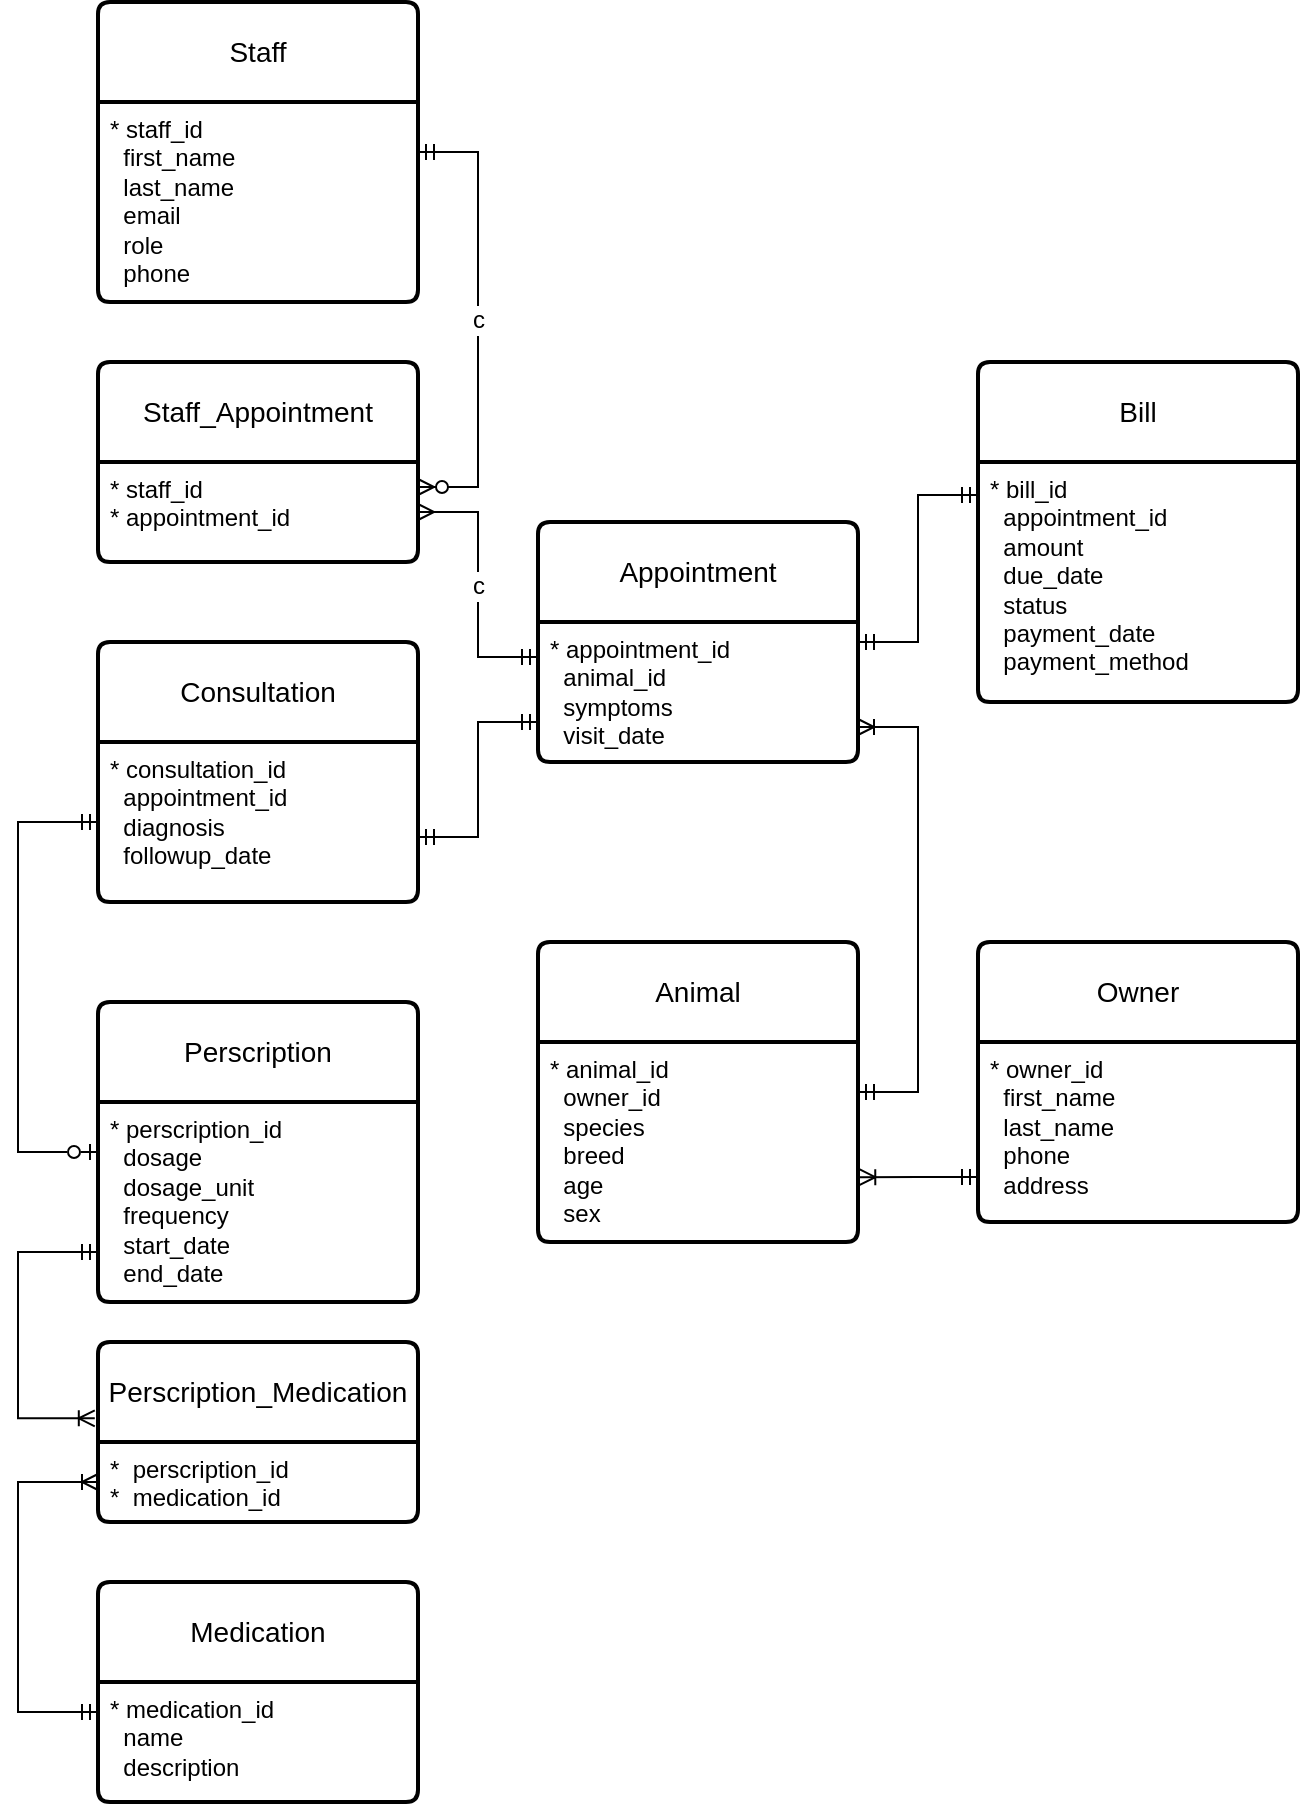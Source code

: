 <mxfile version="24.2.3" type="device">
  <diagram id="R2lEEEUBdFMjLlhIrx00" name="Page-1">
    <mxGraphModel dx="724" dy="1484" grid="1" gridSize="10" guides="1" tooltips="1" connect="1" arrows="1" fold="1" page="1" pageScale="1" pageWidth="850" pageHeight="1100" math="0" shadow="0" extFonts="Permanent Marker^https://fonts.googleapis.com/css?family=Permanent+Marker">
      <root>
        <mxCell id="0" />
        <mxCell id="1" parent="0" />
        <mxCell id="3tRXj6K25OxpeAvqdYS_-2" value="Animal" style="swimlane;childLayout=stackLayout;horizontal=1;startSize=50;horizontalStack=0;rounded=1;fontSize=14;fontStyle=0;strokeWidth=2;resizeParent=0;resizeLast=1;shadow=0;dashed=0;align=center;arcSize=4;whiteSpace=wrap;html=1;" parent="1" vertex="1">
          <mxGeometry x="340" y="330" width="160" height="150" as="geometry" />
        </mxCell>
        <mxCell id="3tRXj6K25OxpeAvqdYS_-3" value="&lt;div&gt;* animal_id&lt;/div&gt;&lt;div&gt;&amp;nbsp; owner_id&lt;/div&gt;&lt;div&gt;&amp;nbsp; species&lt;/div&gt;&lt;div&gt;&amp;nbsp; breed&lt;/div&gt;&lt;div&gt;&amp;nbsp; age&lt;/div&gt;&lt;div&gt;&amp;nbsp; sex&lt;br&gt;&lt;br&gt;&lt;/div&gt;" style="align=left;strokeColor=none;fillColor=none;spacingLeft=4;fontSize=12;verticalAlign=top;resizable=0;rotatable=0;part=1;html=1;" parent="3tRXj6K25OxpeAvqdYS_-2" vertex="1">
          <mxGeometry y="50" width="160" height="100" as="geometry" />
        </mxCell>
        <mxCell id="3tRXj6K25OxpeAvqdYS_-5" value="Staff" style="swimlane;childLayout=stackLayout;horizontal=1;startSize=50;horizontalStack=0;rounded=1;fontSize=14;fontStyle=0;strokeWidth=2;resizeParent=0;resizeLast=1;shadow=0;dashed=0;align=center;arcSize=4;whiteSpace=wrap;html=1;" parent="1" vertex="1">
          <mxGeometry x="120" y="-140" width="160" height="150" as="geometry" />
        </mxCell>
        <mxCell id="3tRXj6K25OxpeAvqdYS_-6" value="&lt;div&gt;* staff_id&lt;/div&gt;&lt;div&gt;&amp;nbsp; first_name&lt;div&gt;&amp;nbsp; last_name&lt;/div&gt;&lt;div&gt;&amp;nbsp; email&lt;/div&gt;&lt;div&gt;&amp;nbsp; role&lt;/div&gt;&lt;div&gt;&amp;nbsp; phone&lt;/div&gt;&lt;/div&gt;" style="align=left;strokeColor=none;fillColor=none;spacingLeft=4;fontSize=12;verticalAlign=top;resizable=0;rotatable=0;part=1;html=1;" parent="3tRXj6K25OxpeAvqdYS_-5" vertex="1">
          <mxGeometry y="50" width="160" height="100" as="geometry" />
        </mxCell>
        <mxCell id="3tRXj6K25OxpeAvqdYS_-7" value="Appointment" style="swimlane;childLayout=stackLayout;horizontal=1;startSize=50;horizontalStack=0;rounded=1;fontSize=14;fontStyle=0;strokeWidth=2;resizeParent=0;resizeLast=1;shadow=0;dashed=0;align=center;arcSize=4;whiteSpace=wrap;html=1;" parent="1" vertex="1">
          <mxGeometry x="340" y="120" width="160" height="120" as="geometry" />
        </mxCell>
        <mxCell id="3tRXj6K25OxpeAvqdYS_-8" value="* appointment_id&lt;div&gt;&amp;nbsp; animal_id&lt;/div&gt;&lt;div&gt;&amp;nbsp; symptoms&lt;br&gt;&lt;div&gt;&amp;nbsp; visit_date&lt;/div&gt;&lt;/div&gt;" style="align=left;strokeColor=none;fillColor=none;spacingLeft=4;fontSize=12;verticalAlign=top;resizable=0;rotatable=0;part=1;html=1;" parent="3tRXj6K25OxpeAvqdYS_-7" vertex="1">
          <mxGeometry y="50" width="160" height="70" as="geometry" />
        </mxCell>
        <mxCell id="3tRXj6K25OxpeAvqdYS_-11" value="Bill" style="swimlane;childLayout=stackLayout;horizontal=1;startSize=50;horizontalStack=0;rounded=1;fontSize=14;fontStyle=0;strokeWidth=2;resizeParent=0;resizeLast=1;shadow=0;dashed=0;align=center;arcSize=4;whiteSpace=wrap;html=1;" parent="1" vertex="1">
          <mxGeometry x="560" y="40" width="160" height="170" as="geometry">
            <mxRectangle x="620" y="120" width="60" height="50" as="alternateBounds" />
          </mxGeometry>
        </mxCell>
        <mxCell id="3tRXj6K25OxpeAvqdYS_-12" value="&lt;div&gt;* bill_id&lt;/div&gt;&lt;div&gt;&amp;nbsp; appointment_id&lt;/div&gt;&lt;div&gt;&amp;nbsp; amount&lt;/div&gt;&lt;div&gt;&amp;nbsp;&amp;nbsp;&lt;span style=&quot;background-color: initial;&quot;&gt;due_date&lt;/span&gt;&lt;/div&gt;&lt;div&gt;&amp;nbsp; status&lt;/div&gt;&lt;div&gt;&amp;nbsp; payment_date&lt;/div&gt;&lt;div&gt;&amp;nbsp; payment_method&lt;br&gt;&lt;/div&gt;" style="align=left;strokeColor=none;fillColor=none;spacingLeft=4;fontSize=12;verticalAlign=top;resizable=0;rotatable=0;part=1;html=1;" parent="3tRXj6K25OxpeAvqdYS_-11" vertex="1">
          <mxGeometry y="50" width="160" height="120" as="geometry" />
        </mxCell>
        <mxCell id="3tRXj6K25OxpeAvqdYS_-13" value="Owner" style="swimlane;childLayout=stackLayout;horizontal=1;startSize=50;horizontalStack=0;rounded=1;fontSize=14;fontStyle=0;strokeWidth=2;resizeParent=0;resizeLast=1;shadow=0;dashed=0;align=center;arcSize=4;whiteSpace=wrap;html=1;" parent="1" vertex="1">
          <mxGeometry x="560" y="330" width="160" height="140" as="geometry" />
        </mxCell>
        <mxCell id="3tRXj6K25OxpeAvqdYS_-14" value="&lt;div&gt;* owner_&lt;span style=&quot;background-color: initial;&quot;&gt;id&lt;/span&gt;&lt;/div&gt;&amp;nbsp; first_name&lt;div&gt;&amp;nbsp; last_name&lt;/div&gt;&lt;div&gt;&amp;nbsp; phone&lt;/div&gt;&lt;div&gt;&amp;nbsp; address&lt;/div&gt;" style="align=left;strokeColor=none;fillColor=none;spacingLeft=4;fontSize=12;verticalAlign=top;resizable=0;rotatable=0;part=1;html=1;" parent="3tRXj6K25OxpeAvqdYS_-13" vertex="1">
          <mxGeometry y="50" width="160" height="90" as="geometry" />
        </mxCell>
        <mxCell id="3tRXj6K25OxpeAvqdYS_-15" value="" style="edgeStyle=entityRelationEdgeStyle;fontSize=12;html=1;endArrow=ERoneToMany;startArrow=ERmandOne;rounded=0;entryX=1.004;entryY=0.676;entryDx=0;entryDy=0;exitX=0;exitY=0.75;exitDx=0;exitDy=0;endFill=0;entryPerimeter=0;" parent="1" source="3tRXj6K25OxpeAvqdYS_-14" target="3tRXj6K25OxpeAvqdYS_-3" edge="1">
          <mxGeometry width="100" height="100" relative="1" as="geometry">
            <mxPoint x="510" y="660" as="sourcePoint" />
            <mxPoint x="600" y="510" as="targetPoint" />
            <Array as="points">
              <mxPoint x="350" y="440" />
            </Array>
          </mxGeometry>
        </mxCell>
        <mxCell id="3tRXj6K25OxpeAvqdYS_-16" value="" style="edgeStyle=entityRelationEdgeStyle;fontSize=12;html=1;endArrow=ERoneToMany;startArrow=ERmandOne;rounded=0;endFill=0;exitX=1;exitY=0.25;exitDx=0;exitDy=0;entryX=1;entryY=0.75;entryDx=0;entryDy=0;" parent="1" source="3tRXj6K25OxpeAvqdYS_-3" target="3tRXj6K25OxpeAvqdYS_-8" edge="1">
          <mxGeometry width="100" height="100" relative="1" as="geometry">
            <mxPoint x="510" y="420" as="sourcePoint" />
            <mxPoint x="630" y="200" as="targetPoint" />
            <Array as="points">
              <mxPoint x="420" y="192" />
              <mxPoint x="510" y="260" />
              <mxPoint x="510" y="260" />
              <mxPoint x="540" y="260" />
            </Array>
          </mxGeometry>
        </mxCell>
        <mxCell id="3tRXj6K25OxpeAvqdYS_-18" value="" style="edgeStyle=entityRelationEdgeStyle;fontSize=12;html=1;endArrow=ERmandOne;startArrow=ERmandOne;rounded=0;entryX=0;entryY=0.138;entryDx=0;entryDy=0;entryPerimeter=0;" parent="1" target="3tRXj6K25OxpeAvqdYS_-12" edge="1">
          <mxGeometry width="100" height="100" relative="1" as="geometry">
            <mxPoint x="500" y="180" as="sourcePoint" />
            <mxPoint x="620.16" y="179.05" as="targetPoint" />
          </mxGeometry>
        </mxCell>
        <mxCell id="3tRXj6K25OxpeAvqdYS_-19" value="c" style="edgeStyle=entityRelationEdgeStyle;fontSize=12;html=1;endArrow=ERmandOne;startArrow=ERzeroToMany;rounded=0;entryX=1;entryY=0.25;entryDx=0;entryDy=0;exitX=1;exitY=0.25;exitDx=0;exitDy=0;endFill=0;" parent="1" source="yQQfTaGEOhP6rru02ASA-2" target="3tRXj6K25OxpeAvqdYS_-6" edge="1">
          <mxGeometry width="100" height="100" relative="1" as="geometry">
            <mxPoint x="270" y="260" as="sourcePoint" />
            <mxPoint x="370" y="160" as="targetPoint" />
          </mxGeometry>
        </mxCell>
        <mxCell id="3tRXj6K25OxpeAvqdYS_-21" value="Consultation" style="swimlane;childLayout=stackLayout;horizontal=1;startSize=50;horizontalStack=0;rounded=1;fontSize=14;fontStyle=0;strokeWidth=2;resizeParent=0;resizeLast=1;shadow=0;dashed=0;align=center;arcSize=4;whiteSpace=wrap;html=1;" parent="1" vertex="1">
          <mxGeometry x="120" y="180" width="160" height="130" as="geometry" />
        </mxCell>
        <mxCell id="rj5AV_bybw3vRObUCIpi-11" value="* consultation_id&lt;div&gt;&amp;nbsp; appointment_id&amp;nbsp;&amp;nbsp;&lt;div&gt;&lt;div&gt;&amp;nbsp; diagnosis&lt;div&gt;&amp;nbsp; followup_date&lt;/div&gt;&lt;/div&gt;&lt;/div&gt;&lt;/div&gt;" style="align=left;strokeColor=none;fillColor=none;spacingLeft=4;fontSize=12;verticalAlign=top;resizable=0;rotatable=0;part=1;html=1;" parent="3tRXj6K25OxpeAvqdYS_-21" vertex="1">
          <mxGeometry y="50" width="160" height="80" as="geometry" />
        </mxCell>
        <mxCell id="3tRXj6K25OxpeAvqdYS_-23" value="" style="edgeStyle=entityRelationEdgeStyle;fontSize=12;html=1;endArrow=ERmandOne;startArrow=ERmandOne;rounded=0;exitX=1;exitY=0.75;exitDx=0;exitDy=0;" parent="1" source="3tRXj6K25OxpeAvqdYS_-21" edge="1">
          <mxGeometry width="100" height="100" relative="1" as="geometry">
            <mxPoint x="240" y="320" as="sourcePoint" />
            <mxPoint x="340" y="220" as="targetPoint" />
          </mxGeometry>
        </mxCell>
        <mxCell id="rj5AV_bybw3vRObUCIpi-4" value="Medication" style="swimlane;childLayout=stackLayout;horizontal=1;startSize=50;horizontalStack=0;rounded=1;fontSize=14;fontStyle=0;strokeWidth=2;resizeParent=0;resizeLast=1;shadow=0;dashed=0;align=center;arcSize=4;whiteSpace=wrap;html=1;" parent="1" vertex="1">
          <mxGeometry x="120" y="650" width="160" height="110" as="geometry" />
        </mxCell>
        <mxCell id="rj5AV_bybw3vRObUCIpi-5" value="* medication_id&lt;div&gt;&amp;nbsp; name&lt;/div&gt;&lt;div&gt;&amp;nbsp; description&lt;/div&gt;" style="align=left;strokeColor=none;fillColor=none;spacingLeft=4;fontSize=12;verticalAlign=top;resizable=0;rotatable=0;part=1;html=1;" parent="rj5AV_bybw3vRObUCIpi-4" vertex="1">
          <mxGeometry y="50" width="160" height="60" as="geometry" />
        </mxCell>
        <mxCell id="rj5AV_bybw3vRObUCIpi-6" value="Perscription" style="swimlane;childLayout=stackLayout;horizontal=1;startSize=50;horizontalStack=0;rounded=1;fontSize=14;fontStyle=0;strokeWidth=2;resizeParent=0;resizeLast=1;shadow=0;dashed=0;align=center;arcSize=4;whiteSpace=wrap;html=1;" parent="1" vertex="1">
          <mxGeometry x="120" y="360" width="160" height="150" as="geometry" />
        </mxCell>
        <mxCell id="rj5AV_bybw3vRObUCIpi-7" value="&lt;div&gt;* perscription_id&lt;/div&gt;&amp;nbsp; dosage&lt;div&gt;&amp;nbsp; dosage_unit&lt;br&gt;&lt;div&gt;&amp;nbsp; frequency&lt;/div&gt;&lt;div&gt;&amp;nbsp; start_date&lt;/div&gt;&lt;div&gt;&amp;nbsp; end_date&lt;/div&gt;&lt;/div&gt;" style="align=left;strokeColor=none;fillColor=none;spacingLeft=4;fontSize=12;verticalAlign=top;resizable=0;rotatable=0;part=1;html=1;" parent="rj5AV_bybw3vRObUCIpi-6" vertex="1">
          <mxGeometry y="50" width="160" height="100" as="geometry" />
        </mxCell>
        <mxCell id="rj5AV_bybw3vRObUCIpi-8" value="" style="edgeStyle=elbowEdgeStyle;fontSize=12;html=1;endArrow=ERmandOne;startArrow=ERoneToMany;rounded=0;exitX=0;exitY=0.5;exitDx=0;exitDy=0;entryX=0;entryY=0.25;entryDx=0;entryDy=0;startFill=0;endFill=0;" parent="1" source="rj5AV_bybw3vRObUCIpi-17" target="rj5AV_bybw3vRObUCIpi-5" edge="1">
          <mxGeometry width="100" height="100" relative="1" as="geometry">
            <mxPoint x="120" y="510" as="sourcePoint" />
            <mxPoint x="120" y="755" as="targetPoint" />
            <Array as="points">
              <mxPoint x="80" y="560" />
            </Array>
          </mxGeometry>
        </mxCell>
        <mxCell id="rj5AV_bybw3vRObUCIpi-10" value="" style="edgeStyle=elbowEdgeStyle;fontSize=12;html=1;endArrow=ERzeroToOne;startArrow=ERmandOne;rounded=0;exitX=0;exitY=0.5;exitDx=0;exitDy=0;entryX=0;entryY=0.25;entryDx=0;entryDy=0;startFill=0;endFill=0;" parent="1" source="rj5AV_bybw3vRObUCIpi-11" target="rj5AV_bybw3vRObUCIpi-7" edge="1">
          <mxGeometry width="100" height="100" relative="1" as="geometry">
            <mxPoint x="120" y="320" as="sourcePoint" />
            <mxPoint x="120" y="435" as="targetPoint" />
            <Array as="points">
              <mxPoint x="80" y="375" />
            </Array>
          </mxGeometry>
        </mxCell>
        <mxCell id="rj5AV_bybw3vRObUCIpi-16" value="Perscription_Medication" style="swimlane;childLayout=stackLayout;horizontal=1;startSize=50;horizontalStack=0;rounded=1;fontSize=14;fontStyle=0;strokeWidth=2;resizeParent=0;resizeLast=1;shadow=0;dashed=0;align=center;arcSize=4;whiteSpace=wrap;html=1;" parent="1" vertex="1">
          <mxGeometry x="120" y="530" width="160" height="90" as="geometry" />
        </mxCell>
        <mxCell id="rj5AV_bybw3vRObUCIpi-17" value="*&amp;nbsp; perscription_id&lt;div&gt;*&amp;nbsp; medication_id&lt;/div&gt;" style="align=left;strokeColor=none;fillColor=none;spacingLeft=4;fontSize=12;verticalAlign=top;resizable=0;rotatable=0;part=1;html=1;" parent="rj5AV_bybw3vRObUCIpi-16" vertex="1">
          <mxGeometry y="50" width="160" height="40" as="geometry" />
        </mxCell>
        <mxCell id="rj5AV_bybw3vRObUCIpi-18" value="" style="edgeStyle=elbowEdgeStyle;fontSize=12;html=1;endArrow=ERoneToMany;startArrow=ERmandOne;rounded=0;exitX=0;exitY=0.75;exitDx=0;exitDy=0;entryX=-0.01;entryY=0.424;entryDx=0;entryDy=0;startFill=0;endFill=0;entryPerimeter=0;" parent="1" source="rj5AV_bybw3vRObUCIpi-7" target="rj5AV_bybw3vRObUCIpi-16" edge="1">
          <mxGeometry width="100" height="100" relative="1" as="geometry">
            <mxPoint x="120" y="500" as="sourcePoint" />
            <mxPoint x="120" y="615" as="targetPoint" />
            <Array as="points">
              <mxPoint x="80" y="420" />
            </Array>
          </mxGeometry>
        </mxCell>
        <mxCell id="yQQfTaGEOhP6rru02ASA-1" value="Staff_Appointment" style="swimlane;childLayout=stackLayout;horizontal=1;startSize=50;horizontalStack=0;rounded=1;fontSize=14;fontStyle=0;strokeWidth=2;resizeParent=0;resizeLast=1;shadow=0;dashed=0;align=center;arcSize=4;whiteSpace=wrap;html=1;" vertex="1" parent="1">
          <mxGeometry x="120" y="40" width="160" height="100" as="geometry" />
        </mxCell>
        <mxCell id="yQQfTaGEOhP6rru02ASA-2" value="* staff_id&lt;div&gt;* appointment_id&lt;/div&gt;" style="align=left;strokeColor=none;fillColor=none;spacingLeft=4;fontSize=12;verticalAlign=top;resizable=0;rotatable=0;part=1;html=1;" vertex="1" parent="yQQfTaGEOhP6rru02ASA-1">
          <mxGeometry y="50" width="160" height="50" as="geometry" />
        </mxCell>
        <mxCell id="yQQfTaGEOhP6rru02ASA-5" value="c" style="edgeStyle=entityRelationEdgeStyle;fontSize=12;html=1;endArrow=ERmandOne;startArrow=ERmany;rounded=0;entryX=0;entryY=0.25;entryDx=0;entryDy=0;exitX=1;exitY=0.5;exitDx=0;exitDy=0;endFill=0;startFill=0;" edge="1" parent="1" source="yQQfTaGEOhP6rru02ASA-2" target="3tRXj6K25OxpeAvqdYS_-8">
          <mxGeometry width="100" height="100" relative="1" as="geometry">
            <mxPoint x="410" y="40" as="sourcePoint" />
            <mxPoint x="410" y="-128" as="targetPoint" />
          </mxGeometry>
        </mxCell>
      </root>
    </mxGraphModel>
  </diagram>
</mxfile>
